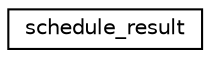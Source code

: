 digraph "Graphical Class Hierarchy"
{
 // LATEX_PDF_SIZE
  edge [fontname="Helvetica",fontsize="10",labelfontname="Helvetica",labelfontsize="10"];
  node [fontname="Helvetica",fontsize="10",shape=record];
  rankdir="LR";
  Node0 [label="schedule_result",height=0.2,width=0.4,color="black", fillcolor="white", style="filled",URL="$structschedule__result.html",tooltip=" "];
}
